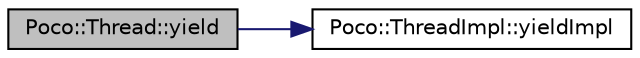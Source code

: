 digraph "Poco::Thread::yield"
{
 // LATEX_PDF_SIZE
  edge [fontname="Helvetica",fontsize="10",labelfontname="Helvetica",labelfontsize="10"];
  node [fontname="Helvetica",fontsize="10",shape=record];
  rankdir="LR";
  Node1 [label="Poco::Thread::yield",height=0.2,width=0.4,color="black", fillcolor="grey75", style="filled", fontcolor="black",tooltip=" "];
  Node1 -> Node2 [color="midnightblue",fontsize="10",style="solid",fontname="Helvetica"];
  Node2 [label="Poco::ThreadImpl::yieldImpl",height=0.2,width=0.4,color="black", fillcolor="white", style="filled",URL="$classPoco_1_1ThreadImpl.html#a309b57d332d753305bcd5269573ee97f",tooltip=" "];
}
